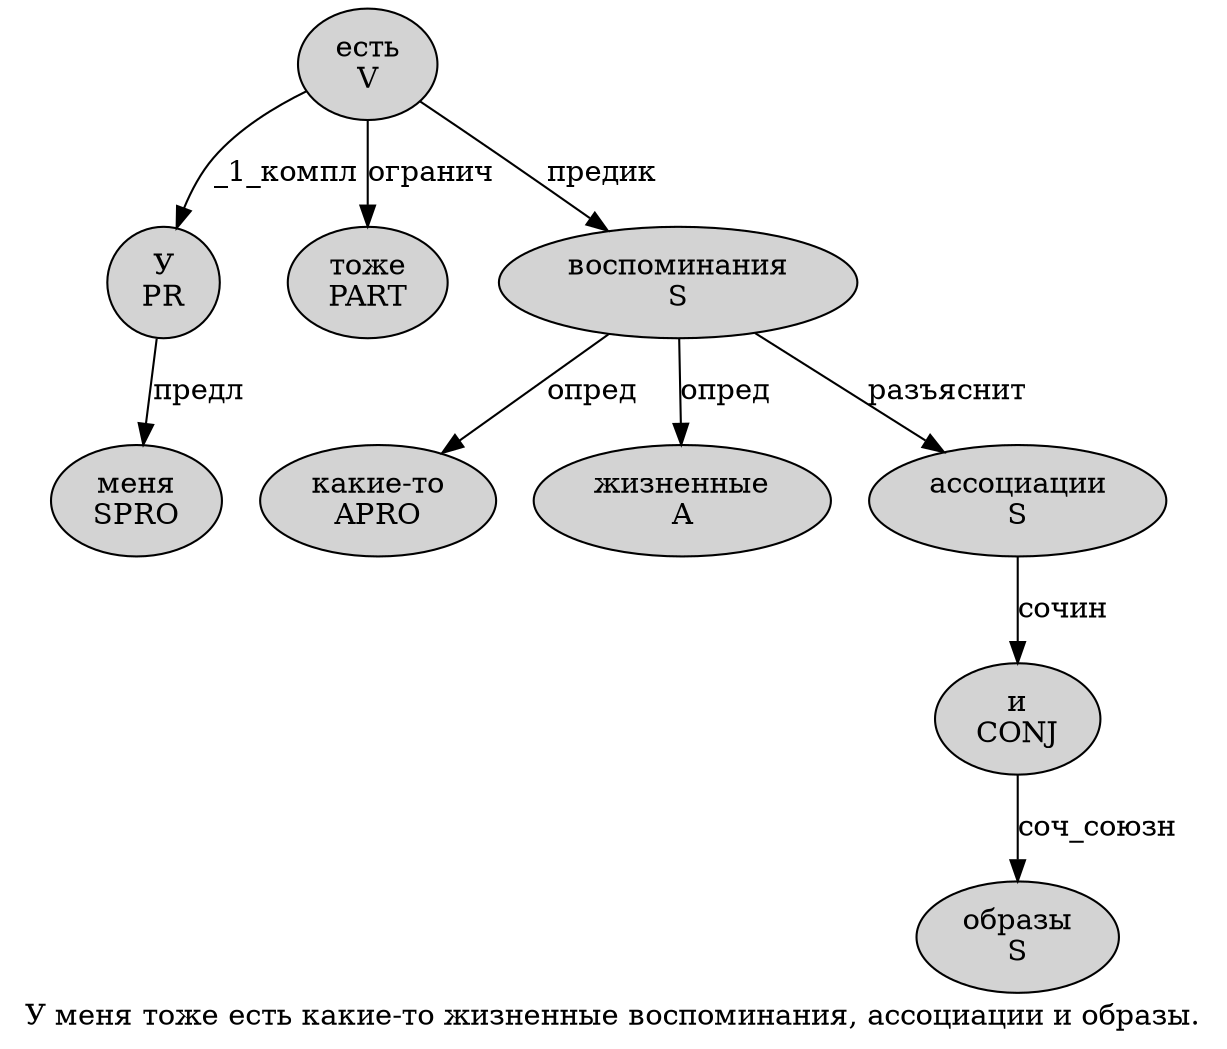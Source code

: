 digraph SENTENCE_2480 {
	graph [label="У меня тоже есть какие-то жизненные воспоминания, ассоциации и образы."]
	node [style=filled]
		0 [label="У
PR" color="" fillcolor=lightgray penwidth=1 shape=ellipse]
		1 [label="меня
SPRO" color="" fillcolor=lightgray penwidth=1 shape=ellipse]
		2 [label="тоже
PART" color="" fillcolor=lightgray penwidth=1 shape=ellipse]
		3 [label="есть
V" color="" fillcolor=lightgray penwidth=1 shape=ellipse]
		4 [label="какие-то
APRO" color="" fillcolor=lightgray penwidth=1 shape=ellipse]
		5 [label="жизненные
A" color="" fillcolor=lightgray penwidth=1 shape=ellipse]
		6 [label="воспоминания
S" color="" fillcolor=lightgray penwidth=1 shape=ellipse]
		8 [label="ассоциации
S" color="" fillcolor=lightgray penwidth=1 shape=ellipse]
		9 [label="и
CONJ" color="" fillcolor=lightgray penwidth=1 shape=ellipse]
		10 [label="образы
S" color="" fillcolor=lightgray penwidth=1 shape=ellipse]
			8 -> 9 [label="сочин"]
			6 -> 4 [label="опред"]
			6 -> 5 [label="опред"]
			6 -> 8 [label="разъяснит"]
			0 -> 1 [label="предл"]
			3 -> 0 [label="_1_компл"]
			3 -> 2 [label="огранич"]
			3 -> 6 [label="предик"]
			9 -> 10 [label="соч_союзн"]
}